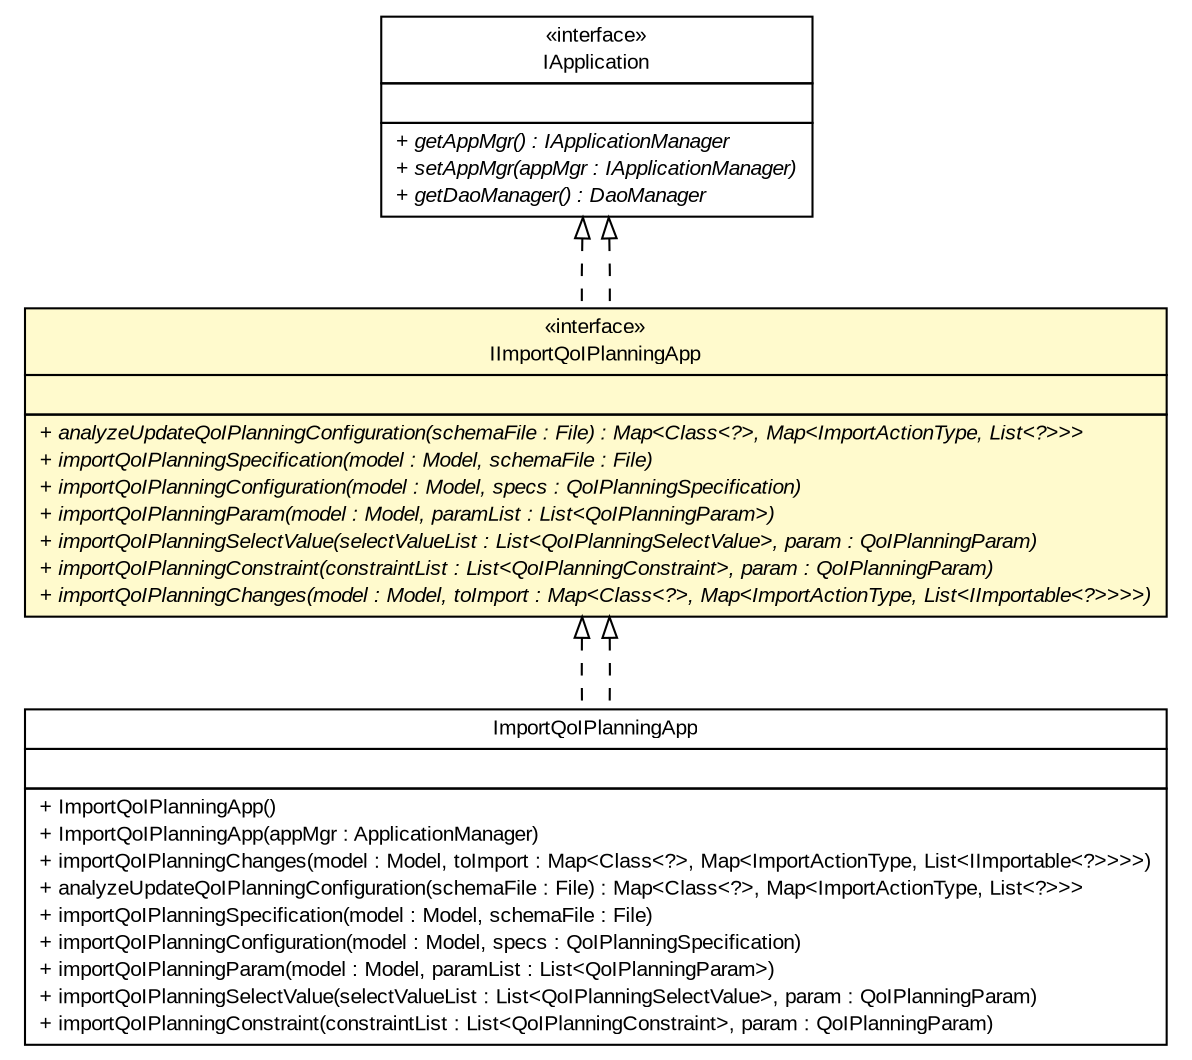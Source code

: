 #!/usr/local/bin/dot
#
# Class diagram 
# Generated by UMLGraph version R5_6-24-gf6e263 (http://www.umlgraph.org/)
#

digraph G {
	edge [fontname="arial",fontsize=10,labelfontname="arial",labelfontsize=10];
	node [fontname="arial",fontsize=10,shape=plaintext];
	nodesep=0.25;
	ranksep=0.5;
	// gov.sandia.cf.application.IApplication
	c161590 [label=<<table title="gov.sandia.cf.application.IApplication" border="0" cellborder="1" cellspacing="0" cellpadding="2" port="p" href="./IApplication.html">
		<tr><td><table border="0" cellspacing="0" cellpadding="1">
<tr><td align="center" balign="center"> &#171;interface&#187; </td></tr>
<tr><td align="center" balign="center"> IApplication </td></tr>
		</table></td></tr>
		<tr><td><table border="0" cellspacing="0" cellpadding="1">
<tr><td align="left" balign="left">  </td></tr>
		</table></td></tr>
		<tr><td><table border="0" cellspacing="0" cellpadding="1">
<tr><td align="left" balign="left"><font face="arial italic" point-size="10.0"> + getAppMgr() : IApplicationManager </font></td></tr>
<tr><td align="left" balign="left"><font face="arial italic" point-size="10.0"> + setAppMgr(appMgr : IApplicationManager) </font></td></tr>
<tr><td align="left" balign="left"><font face="arial italic" point-size="10.0"> + getDaoManager() : DaoManager </font></td></tr>
		</table></td></tr>
		</table>>, URL="./IApplication.html", fontname="arial", fontcolor="black", fontsize=10.0];
	// gov.sandia.cf.application.IImportQoIPlanningApp
	c161600 [label=<<table title="gov.sandia.cf.application.IImportQoIPlanningApp" border="0" cellborder="1" cellspacing="0" cellpadding="2" port="p" bgcolor="lemonChiffon" href="./IImportQoIPlanningApp.html">
		<tr><td><table border="0" cellspacing="0" cellpadding="1">
<tr><td align="center" balign="center"> &#171;interface&#187; </td></tr>
<tr><td align="center" balign="center"> IImportQoIPlanningApp </td></tr>
		</table></td></tr>
		<tr><td><table border="0" cellspacing="0" cellpadding="1">
<tr><td align="left" balign="left">  </td></tr>
		</table></td></tr>
		<tr><td><table border="0" cellspacing="0" cellpadding="1">
<tr><td align="left" balign="left"><font face="arial italic" point-size="10.0"> + analyzeUpdateQoIPlanningConfiguration(schemaFile : File) : Map&lt;Class&lt;?&gt;, Map&lt;ImportActionType, List&lt;?&gt;&gt;&gt; </font></td></tr>
<tr><td align="left" balign="left"><font face="arial italic" point-size="10.0"> + importQoIPlanningSpecification(model : Model, schemaFile : File) </font></td></tr>
<tr><td align="left" balign="left"><font face="arial italic" point-size="10.0"> + importQoIPlanningConfiguration(model : Model, specs : QoIPlanningSpecification) </font></td></tr>
<tr><td align="left" balign="left"><font face="arial italic" point-size="10.0"> + importQoIPlanningParam(model : Model, paramList : List&lt;QoIPlanningParam&gt;) </font></td></tr>
<tr><td align="left" balign="left"><font face="arial italic" point-size="10.0"> + importQoIPlanningSelectValue(selectValueList : List&lt;QoIPlanningSelectValue&gt;, param : QoIPlanningParam) </font></td></tr>
<tr><td align="left" balign="left"><font face="arial italic" point-size="10.0"> + importQoIPlanningConstraint(constraintList : List&lt;QoIPlanningConstraint&gt;, param : QoIPlanningParam) </font></td></tr>
<tr><td align="left" balign="left"><font face="arial italic" point-size="10.0"> + importQoIPlanningChanges(model : Model, toImport : Map&lt;Class&lt;?&gt;, Map&lt;ImportActionType, List&lt;IImportable&lt;?&gt;&gt;&gt;&gt;) </font></td></tr>
		</table></td></tr>
		</table>>, URL="./IImportQoIPlanningApp.html", fontname="arial", fontcolor="black", fontsize=10.0];
	// gov.sandia.cf.application.impl.ImportQoIPlanningApp
	c161613 [label=<<table title="gov.sandia.cf.application.impl.ImportQoIPlanningApp" border="0" cellborder="1" cellspacing="0" cellpadding="2" port="p" href="./impl/ImportQoIPlanningApp.html">
		<tr><td><table border="0" cellspacing="0" cellpadding="1">
<tr><td align="center" balign="center"> ImportQoIPlanningApp </td></tr>
		</table></td></tr>
		<tr><td><table border="0" cellspacing="0" cellpadding="1">
<tr><td align="left" balign="left">  </td></tr>
		</table></td></tr>
		<tr><td><table border="0" cellspacing="0" cellpadding="1">
<tr><td align="left" balign="left"> + ImportQoIPlanningApp() </td></tr>
<tr><td align="left" balign="left"> + ImportQoIPlanningApp(appMgr : ApplicationManager) </td></tr>
<tr><td align="left" balign="left"> + importQoIPlanningChanges(model : Model, toImport : Map&lt;Class&lt;?&gt;, Map&lt;ImportActionType, List&lt;IImportable&lt;?&gt;&gt;&gt;&gt;) </td></tr>
<tr><td align="left" balign="left"> + analyzeUpdateQoIPlanningConfiguration(schemaFile : File) : Map&lt;Class&lt;?&gt;, Map&lt;ImportActionType, List&lt;?&gt;&gt;&gt; </td></tr>
<tr><td align="left" balign="left"> + importQoIPlanningSpecification(model : Model, schemaFile : File) </td></tr>
<tr><td align="left" balign="left"> + importQoIPlanningConfiguration(model : Model, specs : QoIPlanningSpecification) </td></tr>
<tr><td align="left" balign="left"> + importQoIPlanningParam(model : Model, paramList : List&lt;QoIPlanningParam&gt;) </td></tr>
<tr><td align="left" balign="left"> + importQoIPlanningSelectValue(selectValueList : List&lt;QoIPlanningSelectValue&gt;, param : QoIPlanningParam) </td></tr>
<tr><td align="left" balign="left"> + importQoIPlanningConstraint(constraintList : List&lt;QoIPlanningConstraint&gt;, param : QoIPlanningParam) </td></tr>
		</table></td></tr>
		</table>>, URL="./impl/ImportQoIPlanningApp.html", fontname="arial", fontcolor="black", fontsize=10.0];
	//gov.sandia.cf.application.IImportQoIPlanningApp implements gov.sandia.cf.application.IApplication
	c161590:p -> c161600:p [dir=back,arrowtail=empty,style=dashed];
	//gov.sandia.cf.application.impl.ImportQoIPlanningApp implements gov.sandia.cf.application.IImportQoIPlanningApp
	c161600:p -> c161613:p [dir=back,arrowtail=empty,style=dashed];
	//gov.sandia.cf.application.IImportQoIPlanningApp implements gov.sandia.cf.application.IApplication
	c161590:p -> c161600:p [dir=back,arrowtail=empty,style=dashed];
	//gov.sandia.cf.application.impl.ImportQoIPlanningApp implements gov.sandia.cf.application.IImportQoIPlanningApp
	c161600:p -> c161613:p [dir=back,arrowtail=empty,style=dashed];
}

